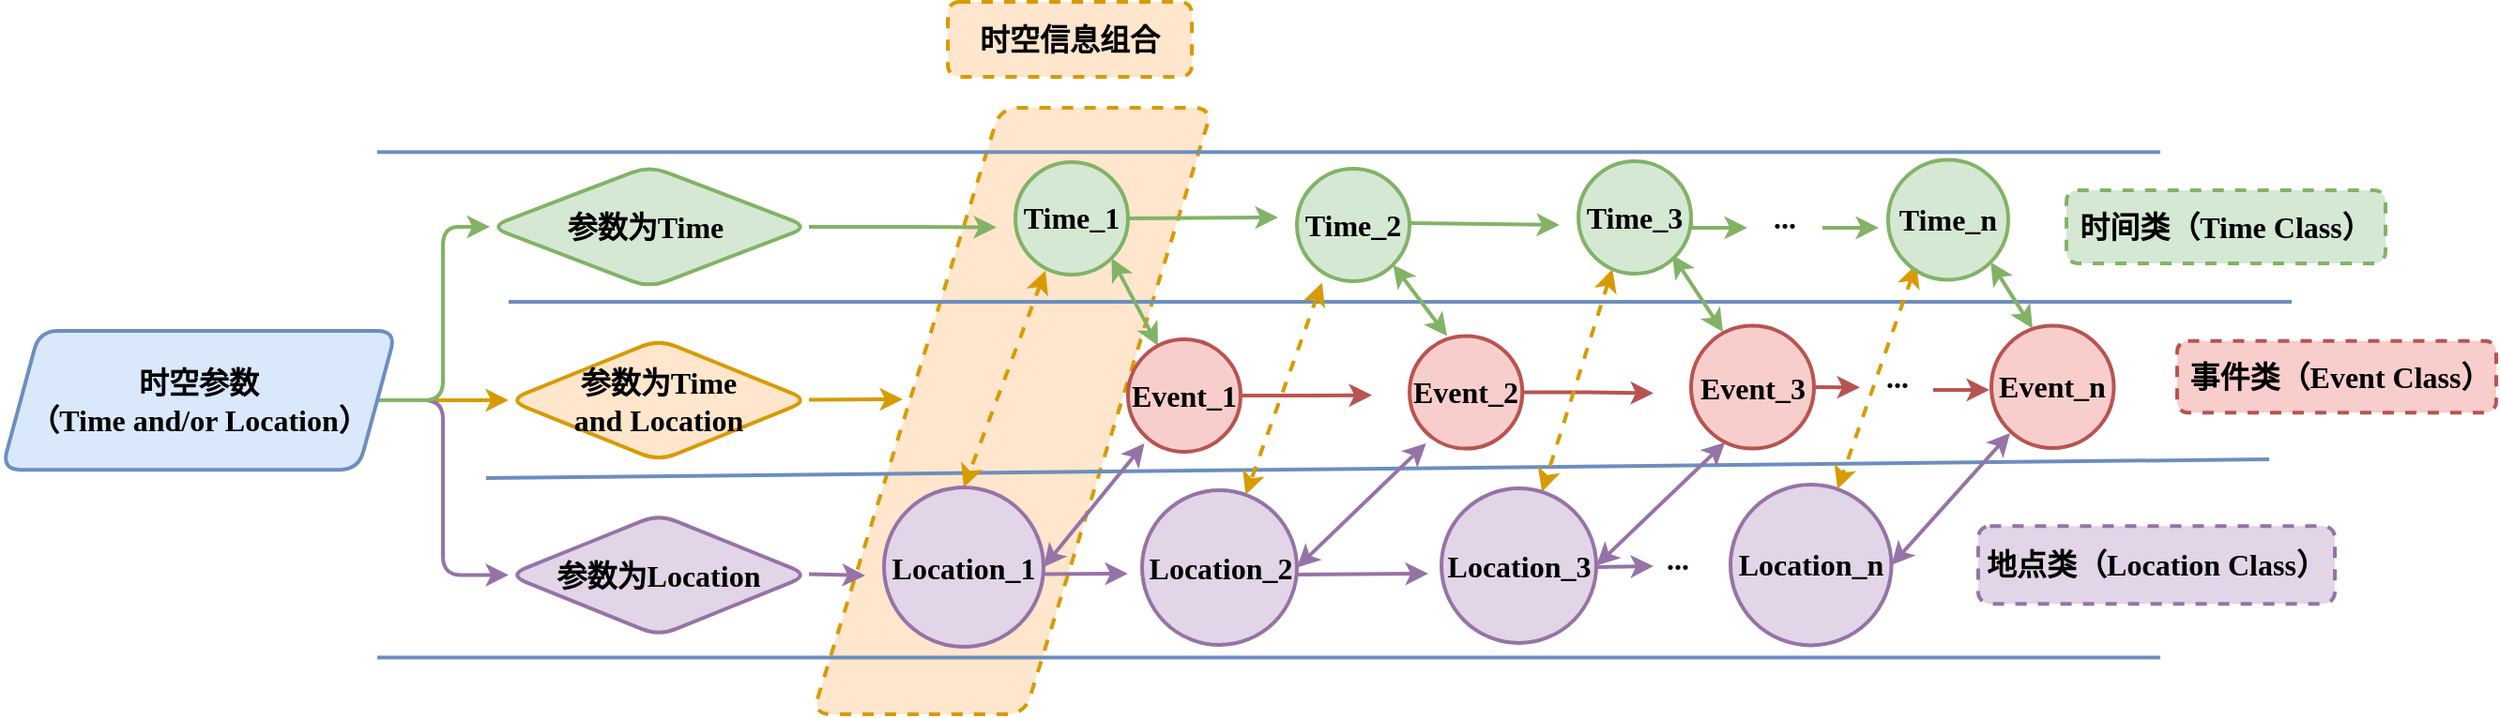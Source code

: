 <mxfile version="17.4.6" type="github">
  <diagram id="jQFlyxq-77XEo87QrLzG" name="Page-1">
    <mxGraphModel dx="1422" dy="738" grid="1" gridSize="10" guides="1" tooltips="1" connect="1" arrows="1" fold="1" page="1" pageScale="1" pageWidth="850" pageHeight="1100" math="0" shadow="0">
      <root>
        <mxCell id="0" />
        <mxCell id="1" parent="0" />
        <mxCell id="1lAz4BmTCdN_ynABg-sg-55" value="" style="shape=parallelogram;perimeter=parallelogramPerimeter;whiteSpace=wrap;html=1;fixedSize=1;strokeWidth=2;size=100;dashed=1;fillColor=#ffe6cc;strokeColor=#d79b00;fontSize=16;fontStyle=1;fontFamily=Times New Roman;rounded=1;" parent="1" vertex="1">
          <mxGeometry x="462" y="166.5" width="213" height="323.5" as="geometry" />
        </mxCell>
        <mxCell id="1lAz4BmTCdN_ynABg-sg-1" value="" style="endArrow=none;html=1;strokeWidth=2;fontSize=16;fontStyle=1;fontFamily=Times New Roman;fillColor=#dae8fc;strokeColor=#6c8ebf;" parent="1" edge="1">
          <mxGeometry width="50" height="50" relative="1" as="geometry">
            <mxPoint x="230" y="190.17" as="sourcePoint" />
            <mxPoint x="1180" y="190.17" as="targetPoint" />
          </mxGeometry>
        </mxCell>
        <mxCell id="1lAz4BmTCdN_ynABg-sg-2" value="" style="endArrow=none;html=1;strokeWidth=2;fontSize=16;fontStyle=1;fontFamily=Times New Roman;fillColor=#dae8fc;strokeColor=#6c8ebf;" parent="1" edge="1">
          <mxGeometry width="50" height="50" relative="1" as="geometry">
            <mxPoint x="230" y="459.75" as="sourcePoint" />
            <mxPoint x="1180" y="459.75" as="targetPoint" />
          </mxGeometry>
        </mxCell>
        <mxCell id="1lAz4BmTCdN_ynABg-sg-3" value="" style="endArrow=none;html=1;strokeWidth=2;fontSize=16;fontStyle=1;fontFamily=Times New Roman;fillColor=#dae8fc;strokeColor=#6c8ebf;" parent="1" edge="1">
          <mxGeometry width="50" height="50" relative="1" as="geometry">
            <mxPoint x="288" y="364" as="sourcePoint" />
            <mxPoint x="1238" y="354" as="targetPoint" />
          </mxGeometry>
        </mxCell>
        <mxCell id="1lAz4BmTCdN_ynABg-sg-4" value="" style="endArrow=none;html=1;strokeWidth=2;fontSize=16;fontStyle=1;fontFamily=Times New Roman;fillColor=#dae8fc;strokeColor=#6c8ebf;" parent="1" edge="1">
          <mxGeometry width="50" height="50" relative="1" as="geometry">
            <mxPoint x="300" y="270" as="sourcePoint" />
            <mxPoint x="1250" y="270" as="targetPoint" />
          </mxGeometry>
        </mxCell>
        <mxCell id="iz9G8DnpMvARmqekstJZ-1" style="edgeStyle=orthogonalEdgeStyle;rounded=0;orthogonalLoop=1;jettySize=auto;html=1;exitX=1;exitY=0.5;exitDx=0;exitDy=0;entryX=0;entryY=0.5;entryDx=0;entryDy=0;fontFamily=Times New Roman;fontSize=16;strokeWidth=2;fontStyle=1;fillColor=#ffe6cc;strokeColor=#d79b00;" parent="1" source="1lAz4BmTCdN_ynABg-sg-5" target="1lAz4BmTCdN_ynABg-sg-6" edge="1">
          <mxGeometry relative="1" as="geometry" />
        </mxCell>
        <mxCell id="iz9G8DnpMvARmqekstJZ-2" style="edgeStyle=orthogonalEdgeStyle;rounded=1;orthogonalLoop=1;jettySize=auto;html=1;exitX=1;exitY=0.5;exitDx=0;exitDy=0;entryX=0;entryY=0.5;entryDx=0;entryDy=0;fontFamily=Times New Roman;fontSize=16;strokeWidth=2;fontStyle=1;fillColor=#e1d5e7;strokeColor=#9673a6;" parent="1" target="1lAz4BmTCdN_ynABg-sg-8" edge="1">
          <mxGeometry relative="1" as="geometry">
            <mxPoint x="225" y="322.505" as="sourcePoint" />
            <mxPoint x="295" y="402.5" as="targetPoint" />
            <Array as="points">
              <mxPoint x="265" y="323" />
              <mxPoint x="265" y="416" />
            </Array>
          </mxGeometry>
        </mxCell>
        <mxCell id="iz9G8DnpMvARmqekstJZ-3" style="edgeStyle=orthogonalEdgeStyle;rounded=1;orthogonalLoop=1;jettySize=auto;html=1;exitX=1;exitY=0.5;exitDx=0;exitDy=0;entryX=0;entryY=0.5;entryDx=0;entryDy=0;fontFamily=Times New Roman;fontSize=16;strokeWidth=2;fontStyle=1;fillColor=#d5e8d4;strokeColor=#82b366;" parent="1" source="1lAz4BmTCdN_ynABg-sg-5" target="1lAz4BmTCdN_ynABg-sg-7" edge="1">
          <mxGeometry relative="1" as="geometry" />
        </mxCell>
        <mxCell id="1lAz4BmTCdN_ynABg-sg-5" value="&lt;font style=&quot;font-size: 16px;&quot;&gt;&lt;span style=&quot;font-size: 16px;&quot;&gt;时空参数&lt;br style=&quot;font-size: 16px;&quot;&gt;（Time and/or Location）&lt;/span&gt;&lt;/font&gt;" style="shape=parallelogram;perimeter=parallelogramPerimeter;whiteSpace=wrap;html=1;fixedSize=1;strokeWidth=2;fillColor=#dae8fc;strokeColor=#6c8ebf;rounded=1;fontSize=16;fontStyle=1;fontFamily=Times New Roman;" parent="1" vertex="1">
          <mxGeometry x="30" y="285.44" width="210" height="74.13" as="geometry" />
        </mxCell>
        <mxCell id="1lAz4BmTCdN_ynABg-sg-6" value="&lt;font style=&quot;font-size: 16px;&quot;&gt;&lt;span style=&quot;font-size: 16px;&quot;&gt;参数为Time &lt;br style=&quot;font-size: 16px;&quot;&gt;and Location&lt;/span&gt;&lt;/font&gt;" style="rhombus;whiteSpace=wrap;html=1;strokeWidth=2;fillColor=#ffe6cc;strokeColor=#d79b00;fontSize=16;fontStyle=1;fontFamily=Times New Roman;rounded=1;" parent="1" vertex="1">
          <mxGeometry x="300" y="290" width="160" height="65" as="geometry" />
        </mxCell>
        <mxCell id="iz9G8DnpMvARmqekstJZ-5" style="edgeStyle=orthogonalEdgeStyle;rounded=0;orthogonalLoop=1;jettySize=auto;html=1;exitX=1;exitY=0.5;exitDx=0;exitDy=0;fontFamily=Times New Roman;fontSize=16;strokeWidth=2;fontStyle=1;fillColor=#d5e8d4;strokeColor=#82b366;" parent="1" source="1lAz4BmTCdN_ynABg-sg-7" edge="1">
          <mxGeometry relative="1" as="geometry">
            <mxPoint x="560" y="230.259" as="targetPoint" />
          </mxGeometry>
        </mxCell>
        <mxCell id="1lAz4BmTCdN_ynABg-sg-7" value="&lt;font style=&quot;font-size: 16px;&quot;&gt;&lt;span style=&quot;font-size: 16px;&quot;&gt;参&lt;font style=&quot;font-size: 16px;&quot;&gt;数为Time&amp;nbsp;&lt;/font&gt;&lt;/span&gt;&lt;/font&gt;" style="rhombus;whiteSpace=wrap;html=1;strokeWidth=2;fillColor=#d5e8d4;strokeColor=#82b366;fontSize=16;fontStyle=1;fontFamily=Times New Roman;rounded=1;" parent="1" vertex="1">
          <mxGeometry x="290" y="197.47" width="170" height="65" as="geometry" />
        </mxCell>
        <mxCell id="1lAz4BmTCdN_ynABg-sg-8" value="&lt;font style=&quot;font-size: 16px;&quot;&gt;&lt;span style=&quot;font-size: 16px;&quot;&gt;参数为Location&lt;/span&gt;&lt;/font&gt;" style="rhombus;whiteSpace=wrap;html=1;strokeWidth=2;fillColor=#e1d5e7;strokeColor=#9673a6;fontSize=16;fontStyle=1;fontFamily=Times New Roman;rounded=1;" parent="1" vertex="1">
          <mxGeometry x="300" y="383.25" width="160" height="65" as="geometry" />
        </mxCell>
        <mxCell id="1lAz4BmTCdN_ynABg-sg-14" style="rounded=0;orthogonalLoop=1;jettySize=auto;html=1;strokeWidth=2;dashed=1;startArrow=classic;startFill=1;exitX=0.267;exitY=0.966;exitDx=0;exitDy=0;entryX=0.5;entryY=0;entryDx=0;entryDy=0;exitPerimeter=0;fontSize=16;fontStyle=1;fillColor=#ffe6cc;strokeColor=#d79b00;fontFamily=Times New Roman;" parent="1" source="1lAz4BmTCdN_ynABg-sg-11" target="1lAz4BmTCdN_ynABg-sg-12" edge="1">
          <mxGeometry relative="1" as="geometry">
            <mxPoint x="552" y="250" as="sourcePoint" />
            <mxPoint x="550" y="360" as="targetPoint" />
          </mxGeometry>
        </mxCell>
        <mxCell id="1lAz4BmTCdN_ynABg-sg-15" style="edgeStyle=none;rounded=0;orthogonalLoop=1;jettySize=auto;html=1;startArrow=classic;startFill=1;strokeWidth=2;exitX=1;exitY=1;exitDx=0;exitDy=0;fontSize=16;fontStyle=1;fillColor=#d5e8d4;strokeColor=#82b366;fontFamily=Times New Roman;" parent="1" source="1lAz4BmTCdN_ynABg-sg-11" target="1lAz4BmTCdN_ynABg-sg-13" edge="1">
          <mxGeometry relative="1" as="geometry">
            <mxPoint x="630" y="250.47" as="sourcePoint" />
            <mxPoint x="644.565" y="284.745" as="targetPoint" />
            <Array as="points" />
          </mxGeometry>
        </mxCell>
        <mxCell id="1lAz4BmTCdN_ynABg-sg-41" style="edgeStyle=orthogonalEdgeStyle;rounded=0;orthogonalLoop=1;jettySize=auto;html=1;exitX=1;exitY=0.5;exitDx=0;exitDy=0;startArrow=none;startFill=0;strokeWidth=2;fontSize=16;fontStyle=1;fillColor=#d5e8d4;strokeColor=#82b366;fontFamily=Times New Roman;" parent="1" source="1lAz4BmTCdN_ynABg-sg-11" edge="1">
          <mxGeometry relative="1" as="geometry">
            <mxPoint x="710" y="225" as="targetPoint" />
          </mxGeometry>
        </mxCell>
        <mxCell id="1lAz4BmTCdN_ynABg-sg-11" value="&lt;font style=&quot;font-size: 16px;&quot;&gt;&lt;span style=&quot;font-size: 16px;&quot;&gt;Time_1&lt;/span&gt;&lt;/font&gt;" style="ellipse;whiteSpace=wrap;html=1;aspect=fixed;strokeWidth=2;fillColor=#d5e8d4;strokeColor=#82b366;fontSize=16;fontStyle=1;fontFamily=Times New Roman;" parent="1" vertex="1">
          <mxGeometry x="570" y="195.47" width="60" height="60" as="geometry" />
        </mxCell>
        <mxCell id="1lAz4BmTCdN_ynABg-sg-12" value="&lt;font style=&quot;font-size: 16px;&quot;&gt;&lt;span style=&quot;font-size: 16px;&quot;&gt;Location_1&lt;/span&gt;&lt;/font&gt;" style="ellipse;whiteSpace=wrap;html=1;aspect=fixed;strokeWidth=2;fillColor=#e1d5e7;strokeColor=#9673a6;fontSize=16;fontStyle=1;fontFamily=Times New Roman;" parent="1" vertex="1">
          <mxGeometry x="500" y="369" width="85" height="85" as="geometry" />
        </mxCell>
        <mxCell id="1lAz4BmTCdN_ynABg-sg-16" style="edgeStyle=none;rounded=0;orthogonalLoop=1;jettySize=auto;html=1;exitX=0;exitY=1;exitDx=0;exitDy=0;entryX=1;entryY=0.5;entryDx=0;entryDy=0;startArrow=classic;startFill=1;strokeWidth=2;fontSize=16;fontStyle=1;fillColor=#e1d5e7;strokeColor=#9673a6;fontFamily=Times New Roman;" parent="1" target="1lAz4BmTCdN_ynABg-sg-12" edge="1">
          <mxGeometry relative="1" as="geometry">
            <mxPoint x="638.787" y="345.463" as="sourcePoint" />
          </mxGeometry>
        </mxCell>
        <mxCell id="iz9G8DnpMvARmqekstJZ-8" style="edgeStyle=orthogonalEdgeStyle;rounded=0;orthogonalLoop=1;jettySize=auto;html=1;exitX=1;exitY=0.5;exitDx=0;exitDy=0;fontFamily=Times New Roman;fontSize=16;strokeWidth=2;fontStyle=1;fillColor=#f8cecc;strokeColor=#b85450;" parent="1" source="1lAz4BmTCdN_ynABg-sg-13" edge="1">
          <mxGeometry relative="1" as="geometry">
            <mxPoint x="760" y="319.789" as="targetPoint" />
          </mxGeometry>
        </mxCell>
        <mxCell id="1lAz4BmTCdN_ynABg-sg-13" value="&lt;font style=&quot;font-size: 16px;&quot;&gt;&lt;span style=&quot;font-size: 16px;&quot;&gt;Event_1&lt;/span&gt;&lt;/font&gt;" style="ellipse;whiteSpace=wrap;html=1;aspect=fixed;strokeWidth=2;fillColor=#f8cecc;strokeColor=#b85450;fontSize=16;fontStyle=1;fontFamily=Times New Roman;" parent="1" vertex="1">
          <mxGeometry x="630" y="290" width="60" height="60" as="geometry" />
        </mxCell>
        <mxCell id="1lAz4BmTCdN_ynABg-sg-17" style="rounded=0;orthogonalLoop=1;jettySize=auto;html=1;strokeWidth=2;dashed=1;startArrow=classic;startFill=1;exitX=0.223;exitY=1.014;exitDx=0;exitDy=0;exitPerimeter=0;fontSize=16;fontStyle=1;fillColor=#ffe6cc;strokeColor=#d79b00;fontFamily=Times New Roman;" parent="1" source="1lAz4BmTCdN_ynABg-sg-19" target="1lAz4BmTCdN_ynABg-sg-20" edge="1">
          <mxGeometry relative="1" as="geometry">
            <mxPoint x="702" y="253.25" as="sourcePoint" />
          </mxGeometry>
        </mxCell>
        <mxCell id="1lAz4BmTCdN_ynABg-sg-18" style="edgeStyle=none;rounded=0;orthogonalLoop=1;jettySize=auto;html=1;entryX=0.333;entryY=0.002;entryDx=0;entryDy=0;startArrow=classic;startFill=1;strokeWidth=2;entryPerimeter=0;exitX=1;exitY=1;exitDx=0;exitDy=0;fontSize=16;fontStyle=1;fillColor=#d5e8d4;strokeColor=#82b366;fontFamily=Times New Roman;" parent="1" source="1lAz4BmTCdN_ynABg-sg-19" target="1lAz4BmTCdN_ynABg-sg-22" edge="1">
          <mxGeometry relative="1" as="geometry">
            <mxPoint x="770" y="244" as="sourcePoint" />
            <mxPoint x="810.06" y="280.35" as="targetPoint" />
          </mxGeometry>
        </mxCell>
        <mxCell id="1lAz4BmTCdN_ynABg-sg-43" style="rounded=0;orthogonalLoop=1;jettySize=auto;html=1;exitX=1;exitY=0.5;exitDx=0;exitDy=0;startArrow=none;startFill=0;strokeWidth=2;fontSize=16;fontStyle=1;fillColor=#d5e8d4;strokeColor=#82b366;fontFamily=Times New Roman;" parent="1" edge="1">
          <mxGeometry relative="1" as="geometry">
            <mxPoint x="860" y="229" as="targetPoint" />
            <mxPoint x="780" y="227.97" as="sourcePoint" />
          </mxGeometry>
        </mxCell>
        <mxCell id="1lAz4BmTCdN_ynABg-sg-19" value="&lt;font style=&quot;font-size: 16px;&quot;&gt;&lt;span style=&quot;font-size: 16px;&quot;&gt;Time_2&lt;/span&gt;&lt;/font&gt;" style="ellipse;whiteSpace=wrap;html=1;aspect=fixed;strokeWidth=2;fillColor=#d5e8d4;strokeColor=#82b366;fontSize=16;fontStyle=1;fontFamily=Times New Roman;" parent="1" vertex="1">
          <mxGeometry x="720" y="198.97" width="60" height="60" as="geometry" />
        </mxCell>
        <mxCell id="1lAz4BmTCdN_ynABg-sg-20" value="&lt;font style=&quot;font-size: 16px;&quot;&gt;&lt;span style=&quot;font-size: 16px;&quot;&gt;Location_2&lt;/span&gt;&lt;/font&gt;" style="ellipse;whiteSpace=wrap;html=1;aspect=fixed;strokeWidth=2;fillColor=#e1d5e7;strokeColor=#9673a6;fontSize=16;fontStyle=1;fontFamily=Times New Roman;" parent="1" vertex="1">
          <mxGeometry x="637.5" y="370.5" width="82.5" height="82.5" as="geometry" />
        </mxCell>
        <mxCell id="1lAz4BmTCdN_ynABg-sg-21" style="edgeStyle=none;rounded=0;orthogonalLoop=1;jettySize=auto;html=1;exitX=0;exitY=1;exitDx=0;exitDy=0;entryX=1;entryY=0.5;entryDx=0;entryDy=0;startArrow=classic;startFill=1;strokeWidth=2;fontSize=16;fontStyle=1;fillColor=#e1d5e7;strokeColor=#9673a6;fontFamily=Times New Roman;" parent="1" target="1lAz4BmTCdN_ynABg-sg-20" edge="1">
          <mxGeometry relative="1" as="geometry">
            <mxPoint x="788.804" y="345.446" as="sourcePoint" />
          </mxGeometry>
        </mxCell>
        <mxCell id="iz9G8DnpMvARmqekstJZ-9" style="edgeStyle=orthogonalEdgeStyle;rounded=0;orthogonalLoop=1;jettySize=auto;html=1;exitX=1;exitY=0.5;exitDx=0;exitDy=0;fontFamily=Times New Roman;fontSize=16;strokeWidth=2;fontStyle=1;fillColor=#f8cecc;strokeColor=#b85450;" parent="1" source="1lAz4BmTCdN_ynABg-sg-22" edge="1">
          <mxGeometry relative="1" as="geometry">
            <mxPoint x="910" y="318.737" as="targetPoint" />
          </mxGeometry>
        </mxCell>
        <mxCell id="1lAz4BmTCdN_ynABg-sg-22" value="&lt;font style=&quot;font-size: 16px;&quot;&gt;&lt;span style=&quot;font-size: 16px;&quot;&gt;Event_2&lt;/span&gt;&lt;/font&gt;" style="ellipse;whiteSpace=wrap;html=1;aspect=fixed;strokeWidth=2;fillColor=#f8cecc;strokeColor=#b85450;fontSize=16;fontStyle=1;fontFamily=Times New Roman;" parent="1" vertex="1">
          <mxGeometry x="780" y="288.19" width="60.12" height="60.12" as="geometry" />
        </mxCell>
        <mxCell id="1lAz4BmTCdN_ynABg-sg-23" style="rounded=0;orthogonalLoop=1;jettySize=auto;html=1;strokeWidth=2;dashed=1;startArrow=classic;startFill=1;exitX=0.302;exitY=0.958;exitDx=0;exitDy=0;exitPerimeter=0;fontSize=16;fontStyle=1;fillColor=#ffe6cc;strokeColor=#d79b00;fontFamily=Times New Roman;" parent="1" source="1lAz4BmTCdN_ynABg-sg-25" target="1lAz4BmTCdN_ynABg-sg-26" edge="1">
          <mxGeometry relative="1" as="geometry">
            <mxPoint x="852" y="254.5" as="sourcePoint" />
          </mxGeometry>
        </mxCell>
        <mxCell id="1lAz4BmTCdN_ynABg-sg-24" style="edgeStyle=none;rounded=0;orthogonalLoop=1;jettySize=auto;html=1;startArrow=classic;startFill=1;strokeWidth=2;entryX=0.26;entryY=0.05;entryDx=0;entryDy=0;entryPerimeter=0;fontSize=16;fontStyle=1;fillColor=#d5e8d4;strokeColor=#82b366;fontFamily=Times New Roman;" parent="1" target="1lAz4BmTCdN_ynABg-sg-28" edge="1">
          <mxGeometry relative="1" as="geometry">
            <mxPoint x="920" y="244.97" as="sourcePoint" />
            <mxPoint x="940" y="280" as="targetPoint" />
          </mxGeometry>
        </mxCell>
        <mxCell id="1lAz4BmTCdN_ynABg-sg-46" style="edgeStyle=orthogonalEdgeStyle;rounded=0;orthogonalLoop=1;jettySize=auto;html=1;exitX=1;exitY=0.5;exitDx=0;exitDy=0;startArrow=none;startFill=0;strokeWidth=2;fontSize=16;fontStyle=1;fillColor=#d5e8d4;strokeColor=#82b366;fontFamily=Times New Roman;" parent="1" source="1lAz4BmTCdN_ynABg-sg-25" edge="1">
          <mxGeometry relative="1" as="geometry">
            <mxPoint x="960" y="230.47" as="targetPoint" />
            <Array as="points">
              <mxPoint x="930" y="230.47" />
            </Array>
          </mxGeometry>
        </mxCell>
        <mxCell id="1lAz4BmTCdN_ynABg-sg-25" value="&lt;font style=&quot;font-size: 16px;&quot;&gt;&lt;span style=&quot;font-size: 16px;&quot;&gt;Time_3&lt;/span&gt;&lt;/font&gt;" style="ellipse;whiteSpace=wrap;html=1;aspect=fixed;strokeWidth=2;fillColor=#d5e8d4;strokeColor=#82b366;fontSize=16;fontStyle=1;fontFamily=Times New Roman;" parent="1" vertex="1">
          <mxGeometry x="870" y="194.97" width="60" height="60" as="geometry" />
        </mxCell>
        <mxCell id="1lAz4BmTCdN_ynABg-sg-26" value="&lt;font style=&quot;font-size: 16px;&quot;&gt;&lt;span style=&quot;font-size: 16px;&quot;&gt;Location_3&lt;/span&gt;&lt;/font&gt;" style="ellipse;whiteSpace=wrap;html=1;aspect=fixed;strokeWidth=2;fillColor=#e1d5e7;strokeColor=#9673a6;fontSize=16;fontStyle=1;fontFamily=Times New Roman;" parent="1" vertex="1">
          <mxGeometry x="797" y="369.5" width="82.5" height="82.5" as="geometry" />
        </mxCell>
        <mxCell id="1lAz4BmTCdN_ynABg-sg-27" style="edgeStyle=none;rounded=0;orthogonalLoop=1;jettySize=auto;html=1;entryX=1;entryY=0.5;entryDx=0;entryDy=0;startArrow=classic;startFill=1;strokeWidth=2;exitX=0.276;exitY=0.95;exitDx=0;exitDy=0;exitPerimeter=0;fontSize=16;fontStyle=1;fillColor=#e1d5e7;strokeColor=#9673a6;fontFamily=Times New Roman;" parent="1" source="1lAz4BmTCdN_ynABg-sg-28" target="1lAz4BmTCdN_ynABg-sg-26" edge="1">
          <mxGeometry relative="1" as="geometry">
            <mxPoint x="950" y="370" as="sourcePoint" />
          </mxGeometry>
        </mxCell>
        <mxCell id="iz9G8DnpMvARmqekstJZ-12" style="edgeStyle=orthogonalEdgeStyle;rounded=0;orthogonalLoop=1;jettySize=auto;html=1;exitX=1;exitY=0.5;exitDx=0;exitDy=0;fontFamily=Times New Roman;fontSize=16;strokeWidth=2;fontStyle=1;fillColor=#f8cecc;strokeColor=#b85450;" parent="1" source="1lAz4BmTCdN_ynABg-sg-28" edge="1">
          <mxGeometry relative="1" as="geometry">
            <mxPoint x="1020" y="315.579" as="targetPoint" />
          </mxGeometry>
        </mxCell>
        <mxCell id="1lAz4BmTCdN_ynABg-sg-28" value="&lt;font style=&quot;font-size: 16px;&quot;&gt;&lt;span style=&quot;font-size: 16px;&quot;&gt;Event_3&lt;/span&gt;&lt;/font&gt;" style="ellipse;whiteSpace=wrap;html=1;aspect=fixed;strokeWidth=2;fillColor=#f8cecc;strokeColor=#b85450;fontSize=16;fontStyle=1;fontFamily=Times New Roman;" parent="1" vertex="1">
          <mxGeometry x="930" y="282.81" width="65.5" height="65.5" as="geometry" />
        </mxCell>
        <mxCell id="1lAz4BmTCdN_ynABg-sg-29" style="rounded=0;orthogonalLoop=1;jettySize=auto;html=1;strokeWidth=2;dashed=1;startArrow=classic;startFill=1;fontSize=16;fontStyle=1;fillColor=#ffe6cc;strokeColor=#d79b00;fontFamily=Times New Roman;" parent="1" target="1lAz4BmTCdN_ynABg-sg-32" edge="1">
          <mxGeometry relative="1" as="geometry">
            <mxPoint x="1050" y="250" as="sourcePoint" />
          </mxGeometry>
        </mxCell>
        <mxCell id="1lAz4BmTCdN_ynABg-sg-30" style="edgeStyle=none;rounded=0;orthogonalLoop=1;jettySize=auto;html=1;entryX=0.337;entryY=0.021;entryDx=0;entryDy=0;startArrow=classic;startFill=1;strokeWidth=2;exitX=1;exitY=1;exitDx=0;exitDy=0;entryPerimeter=0;fontSize=16;fontStyle=1;fillColor=#d5e8d4;strokeColor=#82b366;fontFamily=Times New Roman;" parent="1" source="1lAz4BmTCdN_ynABg-sg-31" target="1lAz4BmTCdN_ynABg-sg-34" edge="1">
          <mxGeometry relative="1" as="geometry">
            <mxPoint x="1074" y="245.22" as="sourcePoint" />
            <mxPoint x="1116.625" y="275.22" as="targetPoint" />
          </mxGeometry>
        </mxCell>
        <mxCell id="1lAz4BmTCdN_ynABg-sg-31" value="&lt;font style=&quot;font-size: 16px;&quot;&gt;&lt;span style=&quot;font-size: 16px;&quot;&gt;Time_n&lt;/span&gt;&lt;/font&gt;" style="ellipse;whiteSpace=wrap;html=1;aspect=fixed;strokeWidth=2;fillColor=#d5e8d4;strokeColor=#82b366;fontSize=16;fontStyle=1;fontFamily=Times New Roman;" parent="1" vertex="1">
          <mxGeometry x="1035" y="194.22" width="64" height="64" as="geometry" />
        </mxCell>
        <mxCell id="1lAz4BmTCdN_ynABg-sg-32" value="&lt;font style=&quot;font-size: 16px;&quot;&gt;&lt;span style=&quot;font-size: 16px;&quot;&gt;Location_n&lt;/span&gt;&lt;/font&gt;" style="ellipse;whiteSpace=wrap;html=1;aspect=fixed;strokeWidth=2;fillColor=#e1d5e7;strokeColor=#9673a6;fontSize=16;fontStyle=1;fontFamily=Times New Roman;" parent="1" vertex="1">
          <mxGeometry x="951" y="367.5" width="85.75" height="85.75" as="geometry" />
        </mxCell>
        <mxCell id="1lAz4BmTCdN_ynABg-sg-33" style="edgeStyle=none;rounded=0;orthogonalLoop=1;jettySize=auto;html=1;entryX=1;entryY=0.5;entryDx=0;entryDy=0;startArrow=classic;startFill=1;strokeWidth=2;fontSize=16;fontStyle=1;fillColor=#e1d5e7;strokeColor=#9673a6;fontFamily=Times New Roman;" parent="1" target="1lAz4BmTCdN_ynABg-sg-32" edge="1">
          <mxGeometry relative="1" as="geometry">
            <mxPoint x="1100" y="340" as="sourcePoint" />
          </mxGeometry>
        </mxCell>
        <mxCell id="1lAz4BmTCdN_ynABg-sg-34" value="&lt;font style=&quot;font-size: 16px;&quot;&gt;&lt;span style=&quot;font-size: 16px;&quot;&gt;Event_n&lt;/span&gt;&lt;/font&gt;" style="ellipse;whiteSpace=wrap;html=1;aspect=fixed;strokeWidth=2;fillColor=#f8cecc;strokeColor=#b85450;fontSize=16;fontStyle=1;fontFamily=Times New Roman;" parent="1" vertex="1">
          <mxGeometry x="1090" y="282.75" width="65.25" height="65.25" as="geometry" />
        </mxCell>
        <mxCell id="1lAz4BmTCdN_ynABg-sg-47" style="edgeStyle=orthogonalEdgeStyle;rounded=0;orthogonalLoop=1;jettySize=auto;html=1;startArrow=none;startFill=0;strokeWidth=2;fontSize=16;fontStyle=1;fillColor=#d5e8d4;strokeColor=#82b366;fontFamily=Times New Roman;" parent="1" edge="1">
          <mxGeometry relative="1" as="geometry">
            <mxPoint x="1030" y="231" as="targetPoint" />
            <mxPoint x="1000" y="230.47" as="sourcePoint" />
          </mxGeometry>
        </mxCell>
        <mxCell id="1lAz4BmTCdN_ynABg-sg-51" style="edgeStyle=orthogonalEdgeStyle;rounded=0;orthogonalLoop=1;jettySize=auto;html=1;exitX=1;exitY=0.5;exitDx=0;exitDy=0;startArrow=none;startFill=0;strokeWidth=2;fontSize=16;fontStyle=1;fillColor=#f8cecc;strokeColor=#b85450;fontFamily=Times New Roman;" parent="1" edge="1">
          <mxGeometry relative="1" as="geometry">
            <mxPoint x="1089" y="317.5" as="targetPoint" />
            <mxPoint x="1059" y="317" as="sourcePoint" />
          </mxGeometry>
        </mxCell>
        <mxCell id="1lAz4BmTCdN_ynABg-sg-52" value="&lt;font style=&quot;font-size: 16px;&quot;&gt;&lt;span style=&quot;font-size: 16px;&quot;&gt;...&lt;/span&gt;&lt;/font&gt;" style="text;html=1;align=center;verticalAlign=middle;whiteSpace=wrap;rounded=0;strokeWidth=2;fontSize=16;fontStyle=1;fontFamily=Times New Roman;" parent="1" vertex="1">
          <mxGeometry x="960" y="215.47" width="40" height="20" as="geometry" />
        </mxCell>
        <mxCell id="1lAz4BmTCdN_ynABg-sg-54" value="&lt;font style=&quot;font-size: 16px;&quot;&gt;&lt;span style=&quot;font-size: 16px;&quot;&gt;...&lt;/span&gt;&lt;/font&gt;" style="text;html=1;align=center;verticalAlign=middle;whiteSpace=wrap;rounded=0;strokeWidth=2;fontSize=16;fontStyle=1;fontFamily=Times New Roman;" parent="1" vertex="1">
          <mxGeometry x="1020" y="300" width="40" height="20" as="geometry" />
        </mxCell>
        <mxCell id="1lAz4BmTCdN_ynABg-sg-56" value="&lt;font style=&quot;font-size: 16px;&quot;&gt;&lt;span style=&quot;font-size: 16px;&quot;&gt;时空信息组合&lt;br style=&quot;font-size: 16px;&quot;&gt;&lt;/span&gt;&lt;/font&gt;" style="text;html=1;strokeColor=#d79b00;fillColor=#ffe6cc;align=center;verticalAlign=middle;whiteSpace=wrap;rounded=1;dashed=1;strokeWidth=2;fontSize=16;fontStyle=1;fontFamily=Times New Roman;" parent="1" vertex="1">
          <mxGeometry x="534" y="110" width="130" height="40" as="geometry" />
        </mxCell>
        <mxCell id="1lAz4BmTCdN_ynABg-sg-57" value="&lt;font style=&quot;font-size: 16px;&quot;&gt;&lt;span style=&quot;font-size: 16px;&quot;&gt;时间类（Time Class）&lt;/span&gt;&lt;/font&gt;" style="text;html=1;strokeColor=#82b366;fillColor=#d5e8d4;align=center;verticalAlign=middle;whiteSpace=wrap;rounded=1;dashed=1;strokeWidth=2;fontSize=16;fontStyle=1;fontFamily=Times New Roman;" parent="1" vertex="1">
          <mxGeometry x="1130" y="210.49" width="170" height="38.97" as="geometry" />
        </mxCell>
        <mxCell id="1lAz4BmTCdN_ynABg-sg-58" value="&lt;font style=&quot;font-size: 16px;&quot;&gt;&lt;span style=&quot;font-size: 16px;&quot;&gt;&amp;nbsp;事件类&lt;/span&gt;&lt;/font&gt;&lt;span style=&quot;font-size: 16px;&quot;&gt;（Event Class）&lt;/span&gt;" style="text;html=1;strokeColor=#b85450;fillColor=#f8cecc;align=center;verticalAlign=middle;whiteSpace=wrap;rounded=1;dashed=1;fontSize=16;strokeWidth=2;fontStyle=1;fontFamily=Times New Roman;" parent="1" vertex="1">
          <mxGeometry x="1189" y="290.88" width="170" height="38.25" as="geometry" />
        </mxCell>
        <mxCell id="1lAz4BmTCdN_ynABg-sg-59" value="&lt;font style=&quot;font-size: 16px;&quot;&gt;&lt;font style=&quot;font-size: 16px;&quot;&gt;&lt;span style=&quot;font-size: 16px;&quot;&gt;地点类&lt;/span&gt;&lt;/font&gt;&lt;span style=&quot;font-size: 16px;&quot;&gt;（Location Class）&lt;/span&gt;&lt;/font&gt;" style="text;html=1;strokeColor=#9673a6;fillColor=#e1d5e7;align=center;verticalAlign=middle;whiteSpace=wrap;rounded=1;dashed=1;strokeWidth=2;fontSize=16;fontStyle=1;fontFamily=Times New Roman;" parent="1" vertex="1">
          <mxGeometry x="1083" y="389.63" width="190" height="41.5" as="geometry" />
        </mxCell>
        <mxCell id="iz9G8DnpMvARmqekstJZ-7" value="&lt;font style=&quot;font-size: 16px;&quot;&gt;&lt;span style=&quot;font-size: 16px;&quot;&gt;...&lt;/span&gt;&lt;/font&gt;" style="text;html=1;strokeColor=none;fillColor=none;align=center;verticalAlign=middle;whiteSpace=wrap;rounded=0;strokeWidth=2;fontSize=16;fontStyle=1;fontFamily=Times New Roman;" parent="1" vertex="1">
          <mxGeometry x="903" y="397.38" width="40" height="20" as="geometry" />
        </mxCell>
        <mxCell id="C9VmCuMHJO-aOVLUMqS4-3" style="rounded=0;orthogonalLoop=1;jettySize=auto;html=1;exitX=1;exitY=0.5;exitDx=0;exitDy=0;fontFamily=Times New Roman;fontSize=16;strokeWidth=2;fontStyle=1;fillColor=#ffe6cc;strokeColor=#d79b00;" edge="1" parent="1">
          <mxGeometry relative="1" as="geometry">
            <mxPoint x="510" y="322" as="targetPoint" />
            <mxPoint x="460" y="322.22" as="sourcePoint" />
          </mxGeometry>
        </mxCell>
        <mxCell id="C9VmCuMHJO-aOVLUMqS4-5" style="rounded=0;orthogonalLoop=1;jettySize=auto;html=1;exitX=1;exitY=0.5;exitDx=0;exitDy=0;fontFamily=Times New Roman;fontSize=16;strokeWidth=2;fontStyle=1;fillColor=#e1d5e7;strokeColor=#9673a6;" edge="1" parent="1">
          <mxGeometry relative="1" as="geometry">
            <mxPoint x="490" y="416" as="targetPoint" />
            <mxPoint x="460" y="415.25" as="sourcePoint" />
          </mxGeometry>
        </mxCell>
        <mxCell id="C9VmCuMHJO-aOVLUMqS4-6" style="rounded=0;orthogonalLoop=1;jettySize=auto;html=1;fontFamily=Times New Roman;fontSize=16;strokeWidth=2;fontStyle=1;fillColor=#e1d5e7;strokeColor=#9673a6;" edge="1" parent="1">
          <mxGeometry relative="1" as="geometry">
            <mxPoint x="630" y="415" as="targetPoint" />
            <mxPoint x="585" y="415.25" as="sourcePoint" />
          </mxGeometry>
        </mxCell>
        <mxCell id="C9VmCuMHJO-aOVLUMqS4-7" style="rounded=0;orthogonalLoop=1;jettySize=auto;html=1;fontFamily=Times New Roman;fontSize=16;strokeWidth=2;fontStyle=1;fillColor=#e1d5e7;strokeColor=#9673a6;" edge="1" parent="1">
          <mxGeometry relative="1" as="geometry">
            <mxPoint x="790" y="415" as="targetPoint" />
            <mxPoint x="720" y="415.5" as="sourcePoint" />
          </mxGeometry>
        </mxCell>
        <mxCell id="C9VmCuMHJO-aOVLUMqS4-8" style="rounded=0;orthogonalLoop=1;jettySize=auto;html=1;fontFamily=Times New Roman;fontSize=16;strokeWidth=2;fontStyle=1;fillColor=#e1d5e7;strokeColor=#9673a6;" edge="1" parent="1">
          <mxGeometry relative="1" as="geometry">
            <mxPoint x="910" y="411" as="targetPoint" />
            <mxPoint x="879.5" y="411.5" as="sourcePoint" />
          </mxGeometry>
        </mxCell>
      </root>
    </mxGraphModel>
  </diagram>
</mxfile>
